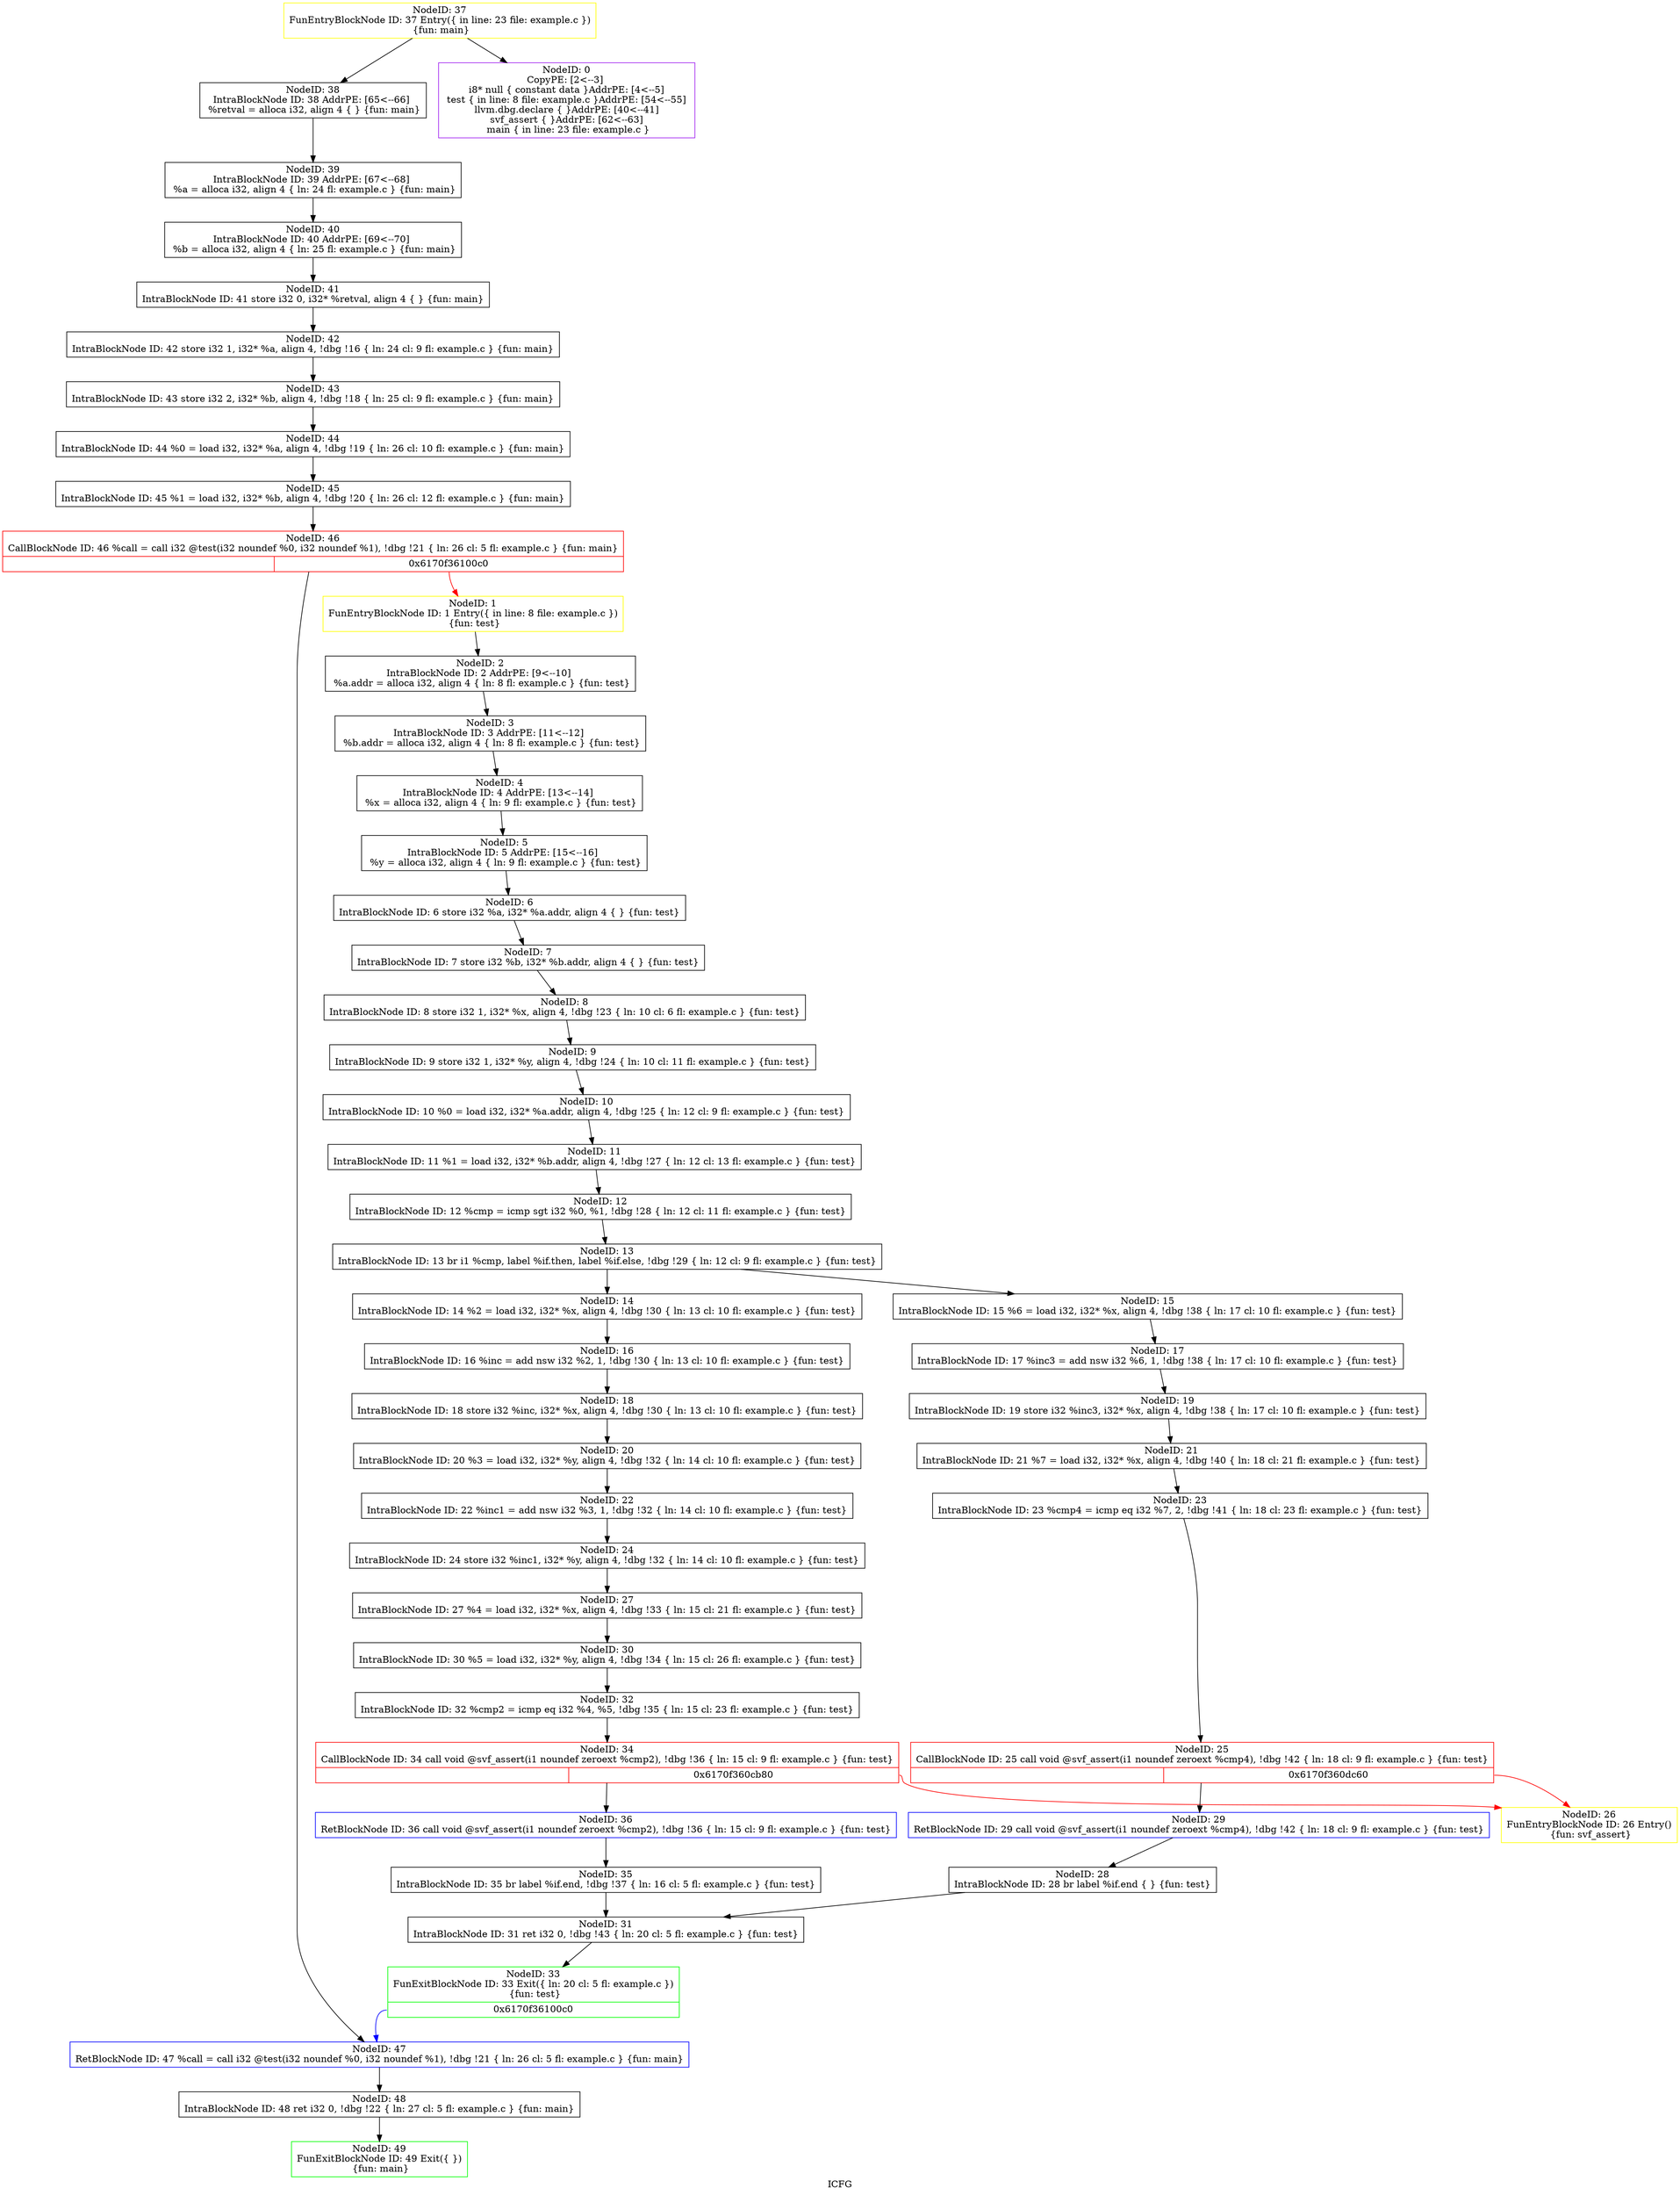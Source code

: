 digraph "ICFG" {
	label="ICFG";

	Node0x6170f3624570 [shape=record,color=green,label="{NodeID: 49\nFunExitBlockNode ID: 49 Exit(\{  \})\n \{fun: main\}}"];
	Node0x6170f3624310 [shape=record,color=black,label="{NodeID: 48\nIntraBlockNode ID: 48      ret i32 0, !dbg !22 \{ ln: 27  cl: 5  fl: example.c \}    \{fun: main\}}"];
	Node0x6170f3624310 -> Node0x6170f3624570[style=solid];
	Node0x6170f36240b0 [shape=record,color=blue,label="{NodeID: 47\nRetBlockNode ID: 47   %call = call i32 @test(i32 noundef %0, i32 noundef %1), !dbg !21 \{ ln: 26  cl: 5  fl: example.c \} \{fun: main\}}"];
	Node0x6170f36240b0 -> Node0x6170f3624310[style=solid];
	Node0x6170f3610ac0 [shape=record,color=red,label="{NodeID: 46\nCallBlockNode ID: 46   %call = call i32 @test(i32 noundef %0, i32 noundef %1), !dbg !21 \{ ln: 26  cl: 5  fl: example.c \} \{fun: main\}|{|<s1>0x6170f36100c0}}"];
	Node0x6170f3610ac0 -> Node0x6170f36240b0[style=solid];
	Node0x6170f3610ac0:s1 -> Node0x6170f361eb30[style=solid,color=red];
	Node0x6170f3623e00 [shape=record,color=black,label="{NodeID: 45\nIntraBlockNode ID: 45      %1 = load i32, i32* %b, align 4, !dbg !20 \{ ln: 26  cl: 12  fl: example.c \}    \{fun: main\}}"];
	Node0x6170f3623e00 -> Node0x6170f3610ac0[style=solid];
	Node0x6170f3623c40 [shape=record,color=black,label="{NodeID: 44\nIntraBlockNode ID: 44      %0 = load i32, i32* %a, align 4, !dbg !19 \{ ln: 26  cl: 10  fl: example.c \}    \{fun: main\}}"];
	Node0x6170f3623c40 -> Node0x6170f3623e00[style=solid];
	Node0x6170f3623a80 [shape=record,color=black,label="{NodeID: 43\nIntraBlockNode ID: 43      store i32 2, i32* %b, align 4, !dbg !18 \{ ln: 25  cl: 9  fl: example.c \}    \{fun: main\}}"];
	Node0x6170f3623a80 -> Node0x6170f3623c40[style=solid];
	Node0x6170f36238c0 [shape=record,color=black,label="{NodeID: 42\nIntraBlockNode ID: 42      store i32 1, i32* %a, align 4, !dbg !16 \{ ln: 24  cl: 9  fl: example.c \}    \{fun: main\}}"];
	Node0x6170f36238c0 -> Node0x6170f3623a80[style=solid];
	Node0x6170f3623700 [shape=record,color=black,label="{NodeID: 41\nIntraBlockNode ID: 41      store i32 0, i32* %retval, align 4 \{  \}    \{fun: main\}}"];
	Node0x6170f3623700 -> Node0x6170f36238c0[style=solid];
	Node0x6170f3623540 [shape=record,color=black,label="{NodeID: 40\nIntraBlockNode ID: 40   AddrPE: [69\<--70]  \n   %b = alloca i32, align 4 \{ ln: 25 fl: example.c \} \{fun: main\}}"];
	Node0x6170f3623540 -> Node0x6170f3623700[style=solid];
	Node0x6170f3623380 [shape=record,color=black,label="{NodeID: 39\nIntraBlockNode ID: 39   AddrPE: [67\<--68]  \n   %a = alloca i32, align 4 \{ ln: 24 fl: example.c \} \{fun: main\}}"];
	Node0x6170f3623380 -> Node0x6170f3623540[style=solid];
	Node0x6170f3623150 [shape=record,color=black,label="{NodeID: 38\nIntraBlockNode ID: 38   AddrPE: [65\<--66]  \n   %retval = alloca i32, align 4 \{  \} \{fun: main\}}"];
	Node0x6170f3623150 -> Node0x6170f3623380[style=solid];
	Node0x6170f3623020 [shape=record,color=yellow,label="{NodeID: 37\nFunEntryBlockNode ID: 37 Entry(\{ in line: 23 file: example.c \})\n \{fun: main\}}"];
	Node0x6170f3623020 -> Node0x6170f3610630[style=solid];
	Node0x6170f3623020 -> Node0x6170f3623150[style=solid];
	Node0x6170f3622c70 [shape=record,color=blue,label="{NodeID: 36\nRetBlockNode ID: 36   call void @svf_assert(i1 noundef zeroext %cmp2), !dbg !36 \{ ln: 15  cl: 9  fl: example.c \} \{fun: test\}}"];
	Node0x6170f3622c70 -> Node0x6170f3622b50[style=solid];
	Node0x6170f3622b50 [shape=record,color=black,label="{NodeID: 35\nIntraBlockNode ID: 35      br label %if.end, !dbg !37 \{ ln: 16  cl: 5  fl: example.c \}    \{fun: test\}}"];
	Node0x6170f3622b50 -> Node0x6170f3622230[style=solid];
	Node0x6170f3610bd0 [shape=record,color=red,label="{NodeID: 34\nCallBlockNode ID: 34   call void @svf_assert(i1 noundef zeroext %cmp2), !dbg !36 \{ ln: 15  cl: 9  fl: example.c \} \{fun: test\}|{|<s1>0x6170f360cb80}}"];
	Node0x6170f3610bd0 -> Node0x6170f3622c70[style=solid];
	Node0x6170f3610bd0:s1 -> Node0x6170f3621630[style=solid,color=red];
	Node0x6170f36225f0 [shape=record,color=green,label="{NodeID: 33\nFunExitBlockNode ID: 33 Exit(\{ ln: 20  cl: 5  fl: example.c \})\n \{fun: test\}|{<s0>0x6170f36100c0}}"];
	Node0x6170f36225f0:s0 -> Node0x6170f36240b0[style=solid,color=blue];
	Node0x6170f3622410 [shape=record,color=black,label="{NodeID: 32\nIntraBlockNode ID: 32      %cmp2 = icmp eq i32 %4, %5, !dbg !35 \{ ln: 15  cl: 23  fl: example.c \}    \{fun: test\}}"];
	Node0x6170f3622410 -> Node0x6170f3610bd0[style=solid];
	Node0x6170f3622230 [shape=record,color=black,label="{NodeID: 31\nIntraBlockNode ID: 31      ret i32 0, !dbg !43 \{ ln: 20  cl: 5  fl: example.c \}    \{fun: test\}}"];
	Node0x6170f3622230 -> Node0x6170f36225f0[style=solid];
	Node0x6170f3622050 [shape=record,color=black,label="{NodeID: 30\nIntraBlockNode ID: 30      %5 = load i32, i32* %y, align 4, !dbg !34 \{ ln: 15  cl: 26  fl: example.c \}    \{fun: test\}}"];
	Node0x6170f3622050 -> Node0x6170f3622410[style=solid];
	Node0x6170f3621be0 [shape=record,color=blue,label="{NodeID: 29\nRetBlockNode ID: 29   call void @svf_assert(i1 noundef zeroext %cmp4), !dbg !42 \{ ln: 18  cl: 9  fl: example.c \} \{fun: test\}}"];
	Node0x6170f3621be0 -> Node0x6170f3621ac0[style=solid];
	Node0x6170f361faa0 [shape=record,color=black,label="{NodeID: 12\nIntraBlockNode ID: 12      %cmp = icmp sgt i32 %0, %1, !dbg !28 \{ ln: 12  cl: 11  fl: example.c \}    \{fun: test\}}"];
	Node0x6170f361faa0 -> Node0x6170f361fc80[style=solid];
	Node0x6170f361f8c0 [shape=record,color=black,label="{NodeID: 11\nIntraBlockNode ID: 11      %1 = load i32, i32* %b.addr, align 4, !dbg !27 \{ ln: 12  cl: 13  fl: example.c \}    \{fun: test\}}"];
	Node0x6170f361f8c0 -> Node0x6170f361faa0[style=solid];
	Node0x6170f361f6e0 [shape=record,color=black,label="{NodeID: 10\nIntraBlockNode ID: 10      %0 = load i32, i32* %a.addr, align 4, !dbg !25 \{ ln: 12  cl: 9  fl: example.c \}    \{fun: test\}}"];
	Node0x6170f361f6e0 -> Node0x6170f361f8c0[style=solid];
	Node0x6170f361f500 [shape=record,color=black,label="{NodeID: 9\nIntraBlockNode ID: 9      store i32 1, i32* %y, align 4, !dbg !24 \{ ln: 10  cl: 11  fl: example.c \}    \{fun: test\}}"];
	Node0x6170f361f500 -> Node0x6170f361f6e0[style=solid];
	Node0x6170f361f380 [shape=record,color=black,label="{NodeID: 8\nIntraBlockNode ID: 8      store i32 1, i32* %x, align 4, !dbg !23 \{ ln: 10  cl: 6  fl: example.c \}    \{fun: test\}}"];
	Node0x6170f361f380 -> Node0x6170f361f500[style=solid];
	Node0x6170f361f260 [shape=record,color=black,label="{NodeID: 7\nIntraBlockNode ID: 7      store i32 %b, i32* %b.addr, align 4 \{  \}    \{fun: test\}}"];
	Node0x6170f361f260 -> Node0x6170f361f380[style=solid];
	Node0x6170f361f140 [shape=record,color=black,label="{NodeID: 6\nIntraBlockNode ID: 6      store i32 %a, i32* %a.addr, align 4 \{  \}    \{fun: test\}}"];
	Node0x6170f361f140 -> Node0x6170f361f260[style=solid];
	Node0x6170f361f020 [shape=record,color=black,label="{NodeID: 5\nIntraBlockNode ID: 5   AddrPE: [15\<--16]  \n   %y = alloca i32, align 4 \{ ln: 9 fl: example.c \} \{fun: test\}}"];
	Node0x6170f361f020 -> Node0x6170f361f140[style=solid];
	Node0x6170f361ef00 [shape=record,color=black,label="{NodeID: 4\nIntraBlockNode ID: 4   AddrPE: [13\<--14]  \n   %x = alloca i32, align 4 \{ ln: 9 fl: example.c \} \{fun: test\}}"];
	Node0x6170f361ef00 -> Node0x6170f361f020[style=solid];
	Node0x6170f361ede0 [shape=record,color=black,label="{NodeID: 3\nIntraBlockNode ID: 3   AddrPE: [11\<--12]  \n   %b.addr = alloca i32, align 4 \{ ln: 8 fl: example.c \} \{fun: test\}}"];
	Node0x6170f361ede0 -> Node0x6170f361ef00[style=solid];
	Node0x6170f361ec20 [shape=record,color=black,label="{NodeID: 2\nIntraBlockNode ID: 2   AddrPE: [9\<--10]  \n   %a.addr = alloca i32, align 4 \{ ln: 8 fl: example.c \} \{fun: test\}}"];
	Node0x6170f361ec20 -> Node0x6170f361ede0[style=solid];
	Node0x6170f361eb30 [shape=record,color=yellow,label="{NodeID: 1\nFunEntryBlockNode ID: 1 Entry(\{ in line: 8 file: example.c \})\n \{fun: test\}}"];
	Node0x6170f361eb30 -> Node0x6170f361ec20[style=solid];
	Node0x6170f3610630 [shape=record,color=purple,label="{NodeID: 0\nCopyPE: [2\<--3]  \n i8* null \{ constant data \}AddrPE: [4\<--5]  \n test \{ in line: 8 file: example.c \}AddrPE: [54\<--55]  \n llvm.dbg.declare \{  \}AddrPE: [40\<--41]  \n svf_assert \{  \}AddrPE: [62\<--63]  \n main \{ in line: 23 file: example.c \}}"];
	Node0x6170f361fc80 [shape=record,color=black,label="{NodeID: 13\nIntraBlockNode ID: 13      br i1 %cmp, label %if.then, label %if.else, !dbg !29 \{ ln: 12  cl: 9  fl: example.c \}    \{fun: test\}}"];
	Node0x6170f361fc80 -> Node0x6170f361ff70[style=solid];
	Node0x6170f361fc80 -> Node0x6170f3620130[style=solid];
	Node0x6170f361ff70 [shape=record,color=black,label="{NodeID: 14\nIntraBlockNode ID: 14      %2 = load i32, i32* %x, align 4, !dbg !30 \{ ln: 13  cl: 10  fl: example.c \}    \{fun: test\}}"];
	Node0x6170f361ff70 -> Node0x6170f3620400[style=solid];
	Node0x6170f3620130 [shape=record,color=black,label="{NodeID: 15\nIntraBlockNode ID: 15      %6 = load i32, i32* %x, align 4, !dbg !38 \{ ln: 17  cl: 10  fl: example.c \}    \{fun: test\}}"];
	Node0x6170f3620130 -> Node0x6170f36206d0[style=solid];
	Node0x6170f3620400 [shape=record,color=black,label="{NodeID: 16\nIntraBlockNode ID: 16      %inc = add nsw i32 %2, 1, !dbg !30 \{ ln: 13  cl: 10  fl: example.c \}    \{fun: test\}}"];
	Node0x6170f3620400 -> Node0x6170f36208b0[style=solid];
	Node0x6170f36206d0 [shape=record,color=black,label="{NodeID: 17\nIntraBlockNode ID: 17      %inc3 = add nsw i32 %6, 1, !dbg !38 \{ ln: 17  cl: 10  fl: example.c \}    \{fun: test\}}"];
	Node0x6170f36206d0 -> Node0x6170f3620a90[style=solid];
	Node0x6170f36208b0 [shape=record,color=black,label="{NodeID: 18\nIntraBlockNode ID: 18      store i32 %inc, i32* %x, align 4, !dbg !30 \{ ln: 13  cl: 10  fl: example.c \}    \{fun: test\}}"];
	Node0x6170f36208b0 -> Node0x6170f3620c70[style=solid];
	Node0x6170f3620a90 [shape=record,color=black,label="{NodeID: 19\nIntraBlockNode ID: 19      store i32 %inc3, i32* %x, align 4, !dbg !38 \{ ln: 17  cl: 10  fl: example.c \}    \{fun: test\}}"];
	Node0x6170f3620a90 -> Node0x6170f3620e50[style=solid];
	Node0x6170f3620c70 [shape=record,color=black,label="{NodeID: 20\nIntraBlockNode ID: 20      %3 = load i32, i32* %y, align 4, !dbg !32 \{ ln: 14  cl: 10  fl: example.c \}    \{fun: test\}}"];
	Node0x6170f3620c70 -> Node0x6170f3621030[style=solid];
	Node0x6170f3620e50 [shape=record,color=black,label="{NodeID: 21\nIntraBlockNode ID: 21      %7 = load i32, i32* %x, align 4, !dbg !40 \{ ln: 18  cl: 21  fl: example.c \}    \{fun: test\}}"];
	Node0x6170f3620e50 -> Node0x6170f3621210[style=solid];
	Node0x6170f3621030 [shape=record,color=black,label="{NodeID: 22\nIntraBlockNode ID: 22      %inc1 = add nsw i32 %3, 1, !dbg !32 \{ ln: 14  cl: 10  fl: example.c \}    \{fun: test\}}"];
	Node0x6170f3621030 -> Node0x6170f36213f0[style=solid];
	Node0x6170f3621210 [shape=record,color=black,label="{NodeID: 23\nIntraBlockNode ID: 23      %cmp4 = icmp eq i32 %7, 2, !dbg !41 \{ ln: 18  cl: 23  fl: example.c \}    \{fun: test\}}"];
	Node0x6170f3621210 -> Node0x6170f3610750[style=solid];
	Node0x6170f36213f0 [shape=record,color=black,label="{NodeID: 24\nIntraBlockNode ID: 24      store i32 %inc1, i32* %y, align 4, !dbg !32 \{ ln: 14  cl: 10  fl: example.c \}    \{fun: test\}}"];
	Node0x6170f36213f0 -> Node0x6170f36218e0[style=solid];
	Node0x6170f3610750 [shape=record,color=red,label="{NodeID: 25\nCallBlockNode ID: 25   call void @svf_assert(i1 noundef zeroext %cmp4), !dbg !42 \{ ln: 18  cl: 9  fl: example.c \} \{fun: test\}|{|<s1>0x6170f360dc60}}"];
	Node0x6170f3610750 -> Node0x6170f3621be0[style=solid];
	Node0x6170f3610750:s1 -> Node0x6170f3621630[style=solid,color=red];
	Node0x6170f3621630 [shape=record,color=yellow,label="{NodeID: 26\nFunEntryBlockNode ID: 26 Entry()\n \{fun: svf_assert\}}"];
	Node0x6170f36218e0 [shape=record,color=black,label="{NodeID: 27\nIntraBlockNode ID: 27      %4 = load i32, i32* %x, align 4, !dbg !33 \{ ln: 15  cl: 21  fl: example.c \}    \{fun: test\}}"];
	Node0x6170f36218e0 -> Node0x6170f3622050[style=solid];
	Node0x6170f3621ac0 [shape=record,color=black,label="{NodeID: 28\nIntraBlockNode ID: 28      br label %if.end \{  \}    \{fun: test\}}"];
	Node0x6170f3621ac0 -> Node0x6170f3622230[style=solid];
}
